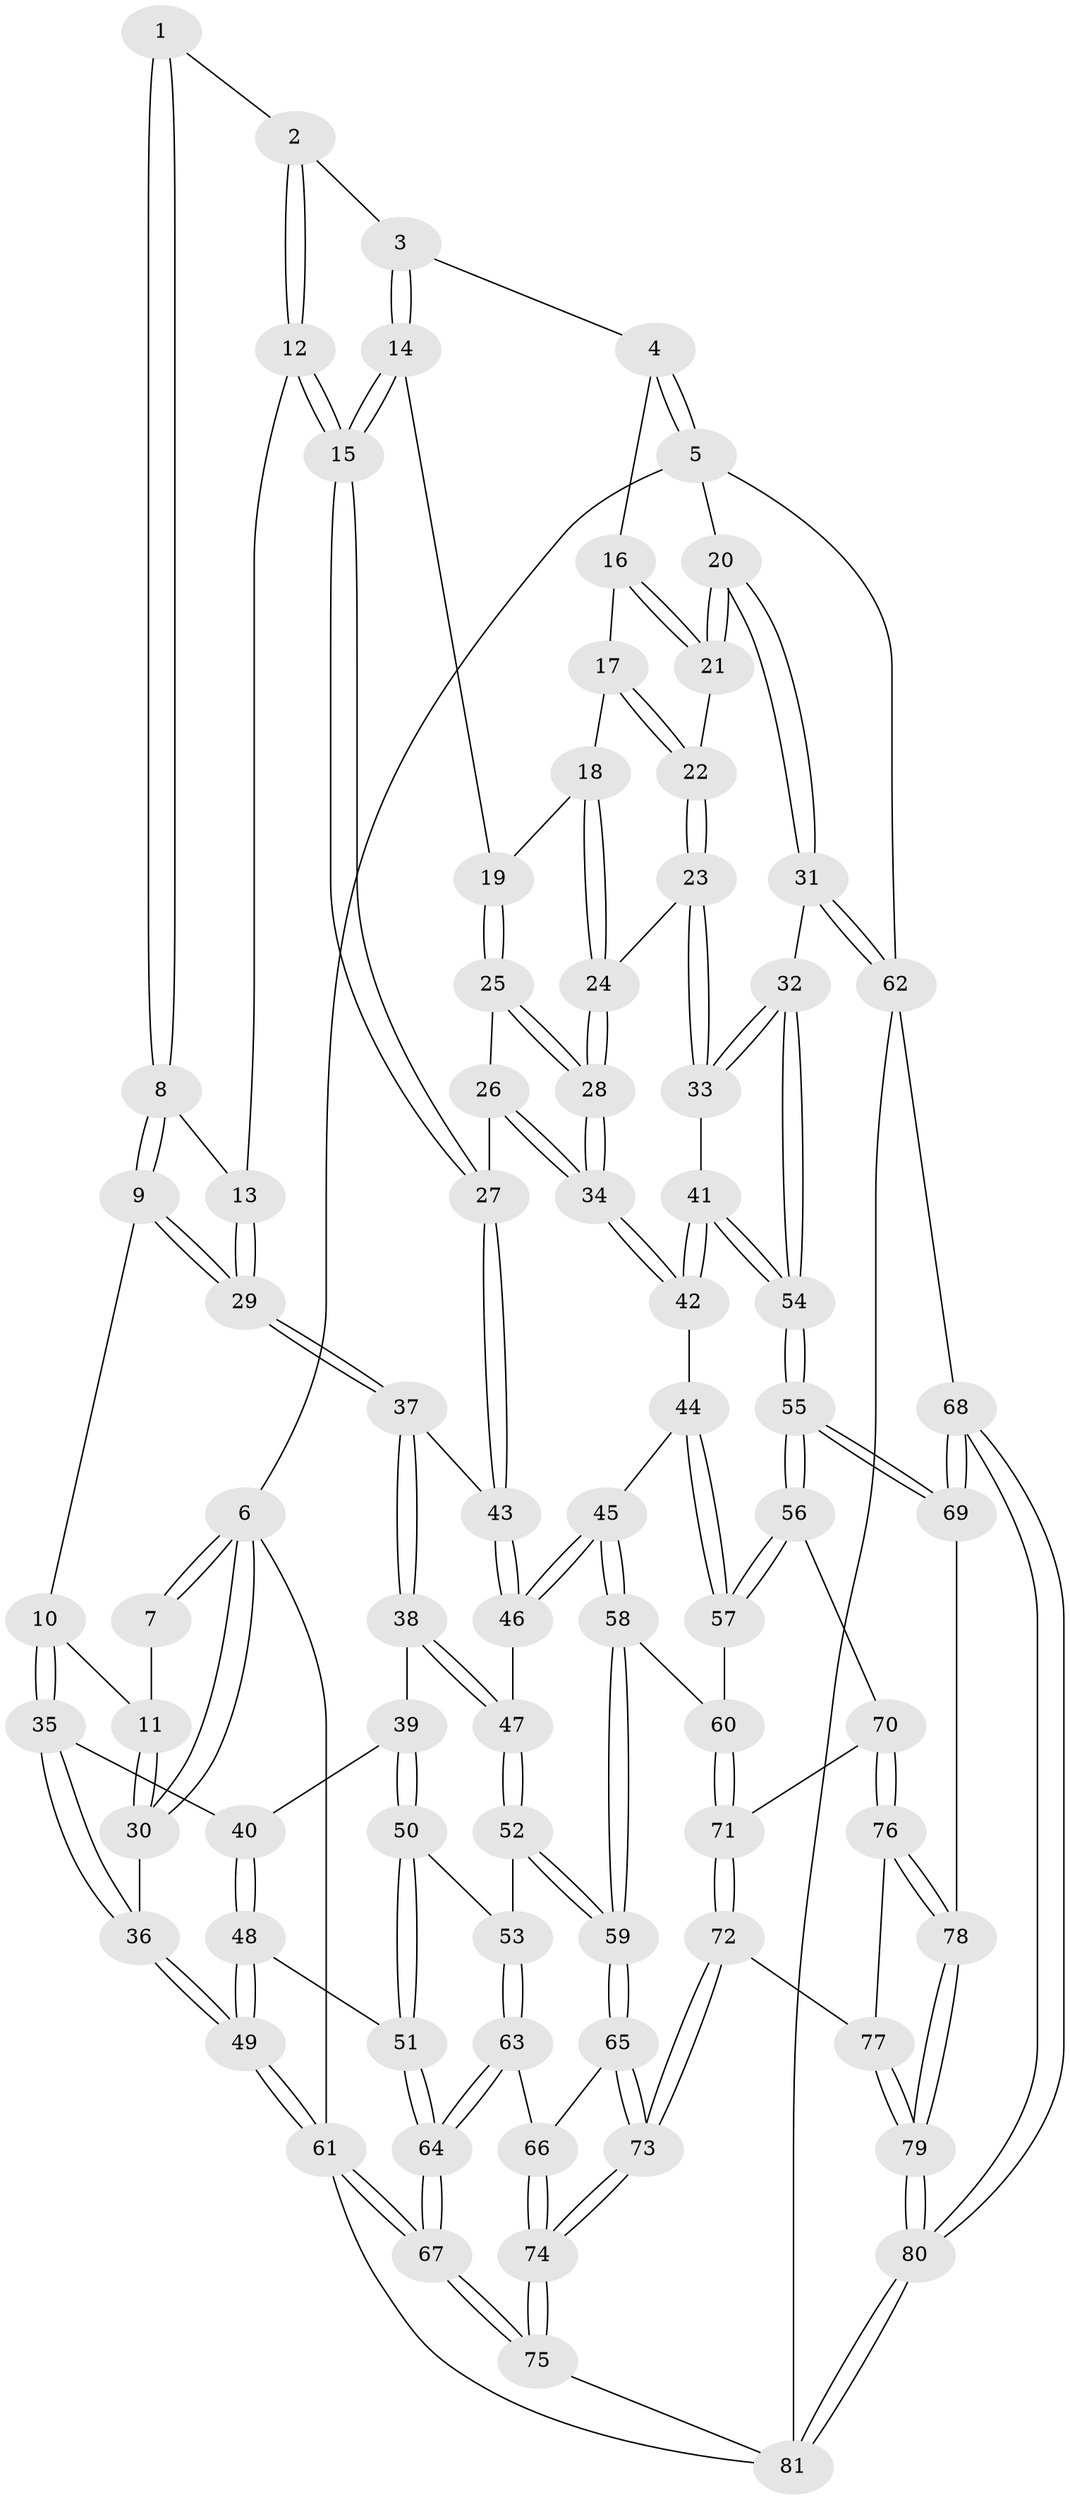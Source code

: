// Generated by graph-tools (version 1.1) at 2025/38/03/09/25 02:38:51]
// undirected, 81 vertices, 199 edges
graph export_dot {
graph [start="1"]
  node [color=gray90,style=filled];
  1 [pos="+0.3490133868114472+0"];
  2 [pos="+0.6128005356667294+0"];
  3 [pos="+0.700450332265925+0"];
  4 [pos="+1+0"];
  5 [pos="+1+0"];
  6 [pos="+0+0"];
  7 [pos="+0.02802521704347889+0"];
  8 [pos="+0.3394919697439764+0"];
  9 [pos="+0.20086587936914552+0.1521661343102853"];
  10 [pos="+0.12170985084277389+0.16086767253519413"];
  11 [pos="+0.10177218317972801+0.14682718463292183"];
  12 [pos="+0.5001431860301464+0.20711797278737684"];
  13 [pos="+0.39785851578979786+0.0624244355032515"];
  14 [pos="+0.7042264797829294+0"];
  15 [pos="+0.5033417385610894+0.21326787828186905"];
  16 [pos="+0.9211453307806363+0.0833018521766185"];
  17 [pos="+0.8789089265812114+0.10495478464780814"];
  18 [pos="+0.804101943904803+0.07600671625496129"];
  19 [pos="+0.7179039522426564+0"];
  20 [pos="+1+0.26203815224889565"];
  21 [pos="+0.9639789095469748+0.17226923955681955"];
  22 [pos="+0.8700100261589078+0.19467686139880386"];
  23 [pos="+0.8601953985121703+0.20180691007658902"];
  24 [pos="+0.8369976978002335+0.20850685577497727"];
  25 [pos="+0.6995824432097774+0.08309723067376998"];
  26 [pos="+0.6298692918410596+0.18622864729866684"];
  27 [pos="+0.5051260709531795+0.21913938405816386"];
  28 [pos="+0.7978100922582445+0.23975427556157897"];
  29 [pos="+0.28834269960297965+0.2701964136375263"];
  30 [pos="+0+0.10994528965074854"];
  31 [pos="+1+0.3591382916656096"];
  32 [pos="+1+0.3865866810860047"];
  33 [pos="+1+0.37936012502678784"];
  34 [pos="+0.7649565225554265+0.30964332970225916"];
  35 [pos="+0.06599416207393342+0.3330994479252003"];
  36 [pos="+0+0.31155171127351233"];
  37 [pos="+0.29465650976633495+0.2847203994454103"];
  38 [pos="+0.2804355820937732+0.32178920221846613"];
  39 [pos="+0.2371442546455942+0.35493924515641945"];
  40 [pos="+0.07599367425811933+0.342412647569475"];
  41 [pos="+0.827330561038722+0.37030443183088146"];
  42 [pos="+0.7647729453142105+0.34052575179324024"];
  43 [pos="+0.4963039345080604+0.24539192175188715"];
  44 [pos="+0.7599969348247952+0.34393128242664084"];
  45 [pos="+0.5838046932108091+0.3968996597503004"];
  46 [pos="+0.5262658258344934+0.3281083939203015"];
  47 [pos="+0.3755289605616004+0.4242954422308224"];
  48 [pos="+0.08453213251472796+0.5372297789889798"];
  49 [pos="+0+0.704884209543713"];
  50 [pos="+0.22319672994230988+0.5130571826771987"];
  51 [pos="+0.13665126386629092+0.5443496596397518"];
  52 [pos="+0.3853376531235821+0.5089566798154325"];
  53 [pos="+0.3035238778876493+0.5516576306215416"];
  54 [pos="+0.847801052256224+0.614687350708107"];
  55 [pos="+0.8382181912288699+0.6348031290383586"];
  56 [pos="+0.8148110821649832+0.6307313852979123"];
  57 [pos="+0.7339309367523662+0.5825680636495306"];
  58 [pos="+0.5577205746694626+0.548333583058217"];
  59 [pos="+0.541972194448503+0.558520658564346"];
  60 [pos="+0.6084313748516947+0.5660323466516747"];
  61 [pos="+0+1"];
  62 [pos="+1+0.7660991876676512"];
  63 [pos="+0.30865666883124465+0.6574247609207033"];
  64 [pos="+0.21085630419929868+0.737111363532677"];
  65 [pos="+0.5348813828793916+0.5776258343553938"];
  66 [pos="+0.3383166340147692+0.6707893071588366"];
  67 [pos="+0+1"];
  68 [pos="+1+0.7685359105092592"];
  69 [pos="+0.9079683740372482+0.7261379933126543"];
  70 [pos="+0.7167792099636682+0.7134086786039606"];
  71 [pos="+0.6571525641230883+0.7192735676451781"];
  72 [pos="+0.5756334502536659+0.8009846195498674"];
  73 [pos="+0.5017796316491261+0.8113621152192894"];
  74 [pos="+0.4844553665302826+0.8294382110015486"];
  75 [pos="+0.38174895161225897+1"];
  76 [pos="+0.7106208008152156+0.7614405220241748"];
  77 [pos="+0.6299541164296548+0.8135729239689119"];
  78 [pos="+0.8054040252760074+0.8808660407320361"];
  79 [pos="+0.7938187163124376+0.9078112396206267"];
  80 [pos="+0.7915528140330881+1"];
  81 [pos="+0.7712264888855651+1"];
  1 -- 2;
  1 -- 8;
  1 -- 8;
  2 -- 3;
  2 -- 12;
  2 -- 12;
  3 -- 4;
  3 -- 14;
  3 -- 14;
  4 -- 5;
  4 -- 5;
  4 -- 16;
  5 -- 6;
  5 -- 20;
  5 -- 62;
  6 -- 7;
  6 -- 7;
  6 -- 30;
  6 -- 30;
  6 -- 61;
  7 -- 11;
  8 -- 9;
  8 -- 9;
  8 -- 13;
  9 -- 10;
  9 -- 29;
  9 -- 29;
  10 -- 11;
  10 -- 35;
  10 -- 35;
  11 -- 30;
  11 -- 30;
  12 -- 13;
  12 -- 15;
  12 -- 15;
  13 -- 29;
  13 -- 29;
  14 -- 15;
  14 -- 15;
  14 -- 19;
  15 -- 27;
  15 -- 27;
  16 -- 17;
  16 -- 21;
  16 -- 21;
  17 -- 18;
  17 -- 22;
  17 -- 22;
  18 -- 19;
  18 -- 24;
  18 -- 24;
  19 -- 25;
  19 -- 25;
  20 -- 21;
  20 -- 21;
  20 -- 31;
  20 -- 31;
  21 -- 22;
  22 -- 23;
  22 -- 23;
  23 -- 24;
  23 -- 33;
  23 -- 33;
  24 -- 28;
  24 -- 28;
  25 -- 26;
  25 -- 28;
  25 -- 28;
  26 -- 27;
  26 -- 34;
  26 -- 34;
  27 -- 43;
  27 -- 43;
  28 -- 34;
  28 -- 34;
  29 -- 37;
  29 -- 37;
  30 -- 36;
  31 -- 32;
  31 -- 62;
  31 -- 62;
  32 -- 33;
  32 -- 33;
  32 -- 54;
  32 -- 54;
  33 -- 41;
  34 -- 42;
  34 -- 42;
  35 -- 36;
  35 -- 36;
  35 -- 40;
  36 -- 49;
  36 -- 49;
  37 -- 38;
  37 -- 38;
  37 -- 43;
  38 -- 39;
  38 -- 47;
  38 -- 47;
  39 -- 40;
  39 -- 50;
  39 -- 50;
  40 -- 48;
  40 -- 48;
  41 -- 42;
  41 -- 42;
  41 -- 54;
  41 -- 54;
  42 -- 44;
  43 -- 46;
  43 -- 46;
  44 -- 45;
  44 -- 57;
  44 -- 57;
  45 -- 46;
  45 -- 46;
  45 -- 58;
  45 -- 58;
  46 -- 47;
  47 -- 52;
  47 -- 52;
  48 -- 49;
  48 -- 49;
  48 -- 51;
  49 -- 61;
  49 -- 61;
  50 -- 51;
  50 -- 51;
  50 -- 53;
  51 -- 64;
  51 -- 64;
  52 -- 53;
  52 -- 59;
  52 -- 59;
  53 -- 63;
  53 -- 63;
  54 -- 55;
  54 -- 55;
  55 -- 56;
  55 -- 56;
  55 -- 69;
  55 -- 69;
  56 -- 57;
  56 -- 57;
  56 -- 70;
  57 -- 60;
  58 -- 59;
  58 -- 59;
  58 -- 60;
  59 -- 65;
  59 -- 65;
  60 -- 71;
  60 -- 71;
  61 -- 67;
  61 -- 67;
  61 -- 81;
  62 -- 68;
  62 -- 81;
  63 -- 64;
  63 -- 64;
  63 -- 66;
  64 -- 67;
  64 -- 67;
  65 -- 66;
  65 -- 73;
  65 -- 73;
  66 -- 74;
  66 -- 74;
  67 -- 75;
  67 -- 75;
  68 -- 69;
  68 -- 69;
  68 -- 80;
  68 -- 80;
  69 -- 78;
  70 -- 71;
  70 -- 76;
  70 -- 76;
  71 -- 72;
  71 -- 72;
  72 -- 73;
  72 -- 73;
  72 -- 77;
  73 -- 74;
  73 -- 74;
  74 -- 75;
  74 -- 75;
  75 -- 81;
  76 -- 77;
  76 -- 78;
  76 -- 78;
  77 -- 79;
  77 -- 79;
  78 -- 79;
  78 -- 79;
  79 -- 80;
  79 -- 80;
  80 -- 81;
  80 -- 81;
}
